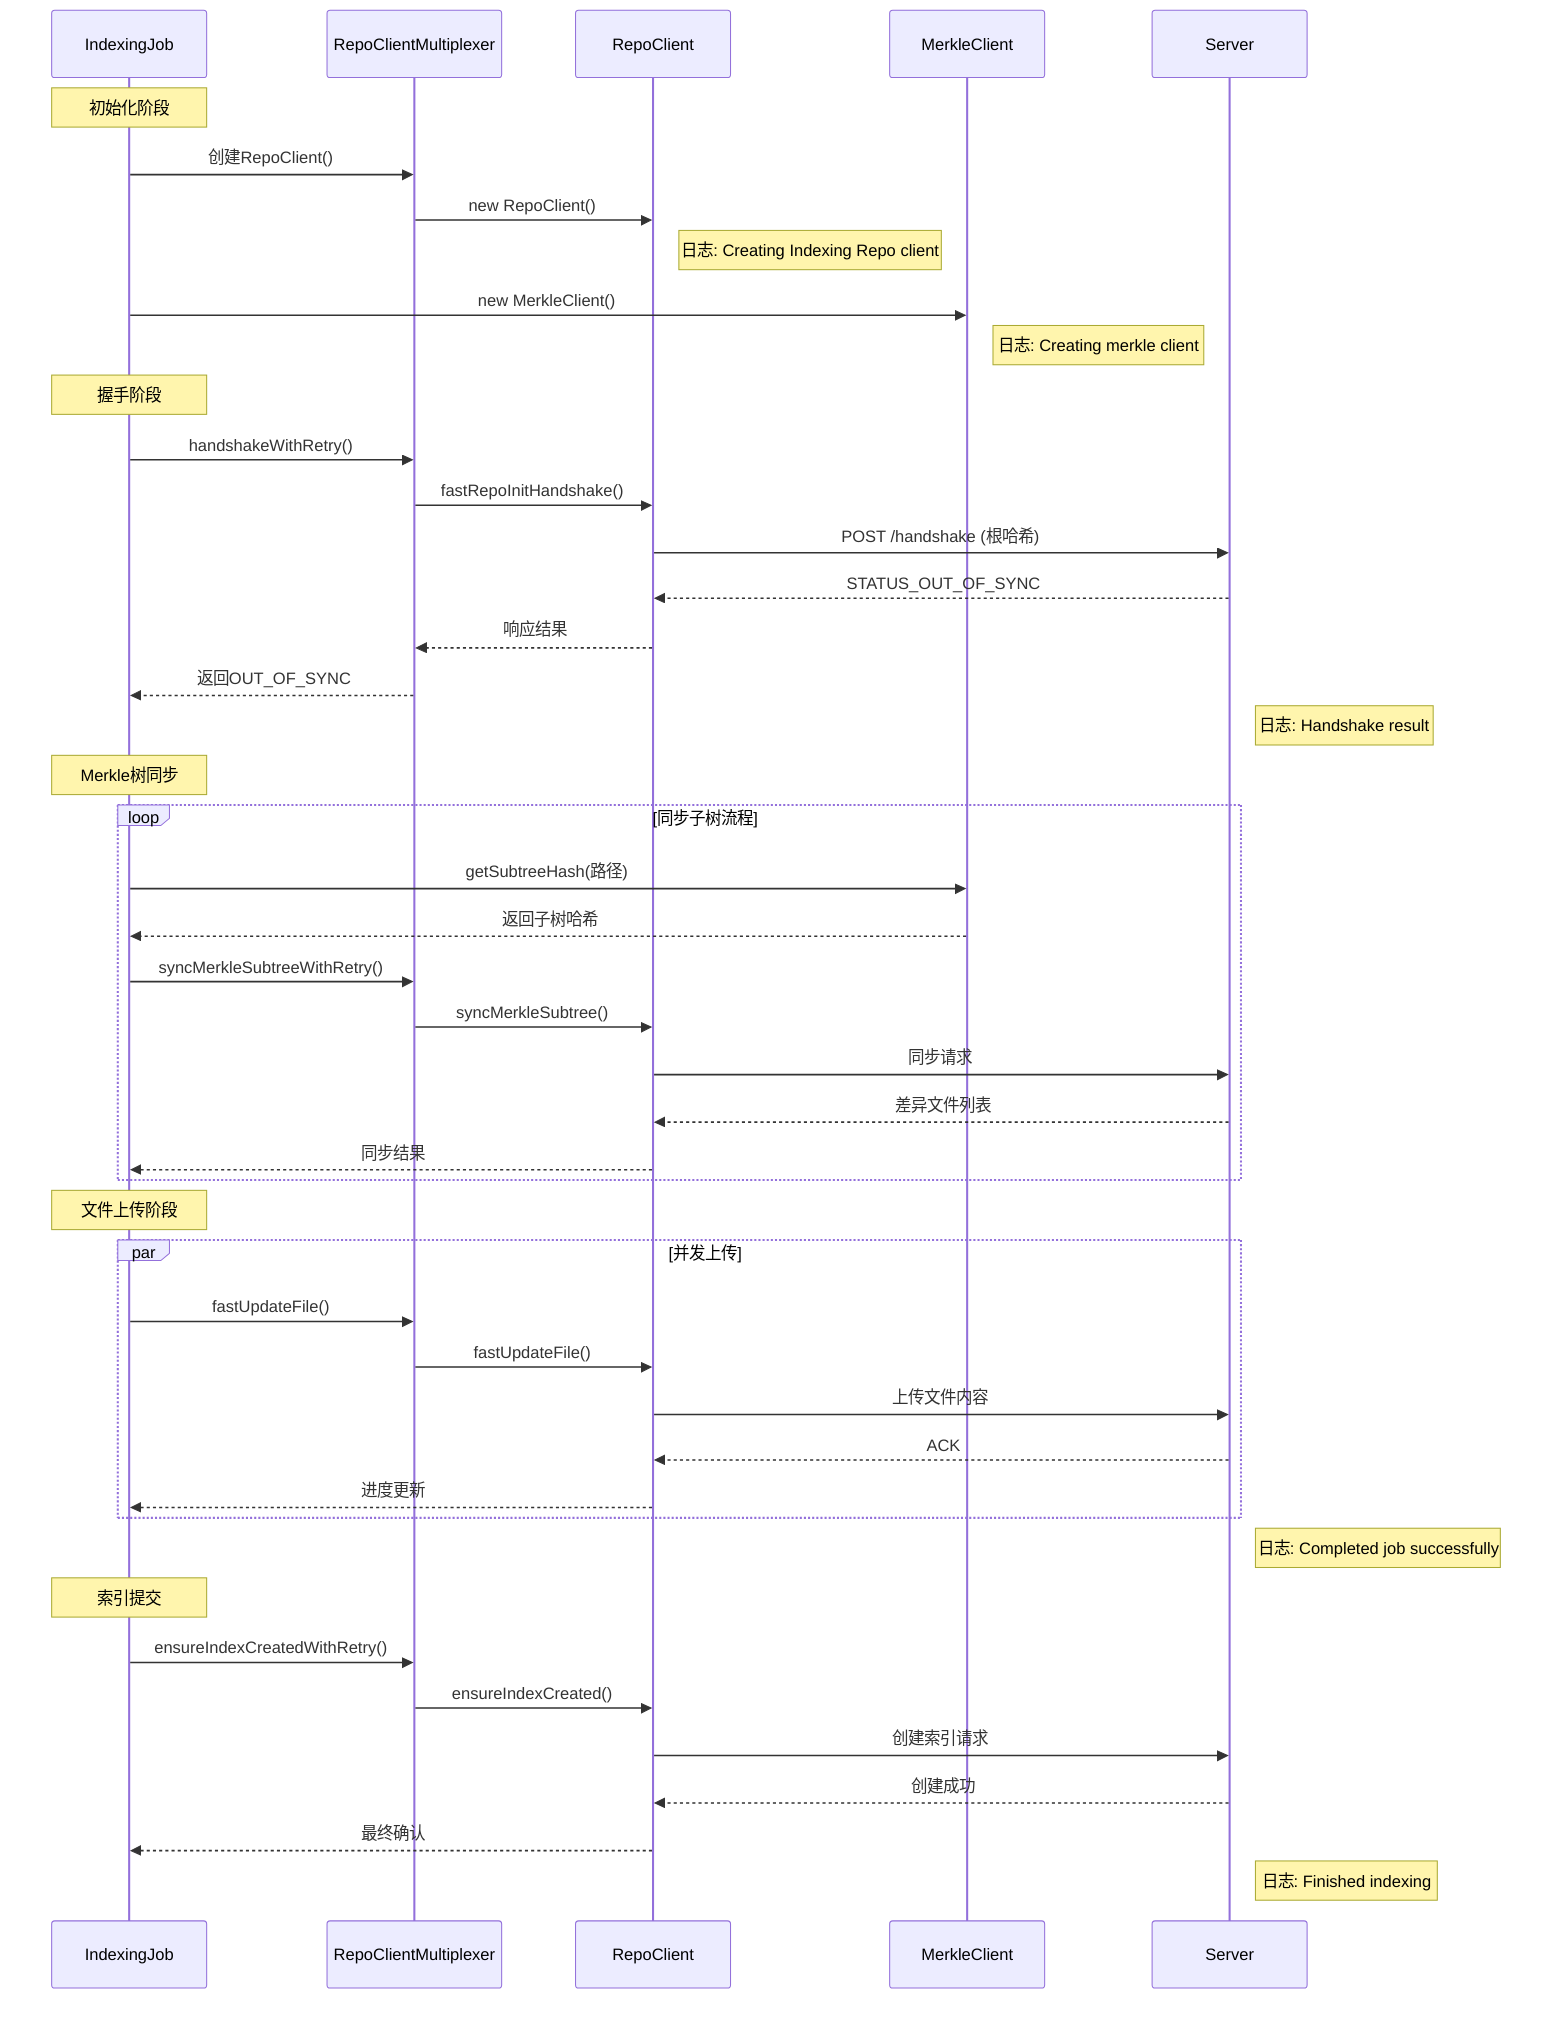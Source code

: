 sequenceDiagram
    participant IndexingJob
    participant RepoClientMultiplexer
    participant RepoClient
    participant MerkleClient
    participant Server

    Note over IndexingJob: 初始化阶段
    IndexingJob->>RepoClientMultiplexer: 创建RepoClient()
    RepoClientMultiplexer->>RepoClient: new RepoClient()
    Note right of RepoClient: 日志: Creating Indexing Repo client

    IndexingJob->>MerkleClient: new MerkleClient()
    Note right of MerkleClient: 日志: Creating merkle client

    Note over IndexingJob: 握手阶段
    IndexingJob->>RepoClientMultiplexer: handshakeWithRetry()
    RepoClientMultiplexer->>RepoClient: fastRepoInitHandshake()
    RepoClient->>Server: POST /handshake (根哈希)
    Server-->>RepoClient: STATUS_OUT_OF_SYNC
    RepoClient-->>RepoClientMultiplexer: 响应结果
    RepoClientMultiplexer-->>IndexingJob: 返回OUT_OF_SYNC
    Note right of Server: 日志: Handshake result

    Note over IndexingJob: Merkle树同步
    loop 同步子树流程
        IndexingJob->>MerkleClient: getSubtreeHash(路径)
        MerkleClient-->>IndexingJob: 返回子树哈希
        IndexingJob->>RepoClientMultiplexer: syncMerkleSubtreeWithRetry()
        RepoClientMultiplexer->>RepoClient: syncMerkleSubtree()
        RepoClient->>Server: 同步请求
        Server-->>RepoClient: 差异文件列表
        RepoClient-->>IndexingJob: 同步结果
    end

    Note over IndexingJob: 文件上传阶段
    par 并发上传
        IndexingJob->>RepoClientMultiplexer: fastUpdateFile()
        RepoClientMultiplexer->>RepoClient: fastUpdateFile()
        RepoClient->>Server: 上传文件内容
        Server-->>RepoClient: ACK
        RepoClient-->>IndexingJob: 进度更新
    end
    Note right of Server: 日志: Completed job successfully

    Note over IndexingJob: 索引提交
    IndexingJob->>RepoClientMultiplexer: ensureIndexCreatedWithRetry()
    RepoClientMultiplexer->>RepoClient: ensureIndexCreated()
    RepoClient->>Server: 创建索引请求
    Server-->>RepoClient: 创建成功
    RepoClient-->>IndexingJob: 最终确认
    Note right of Server: 日志: Finished indexing